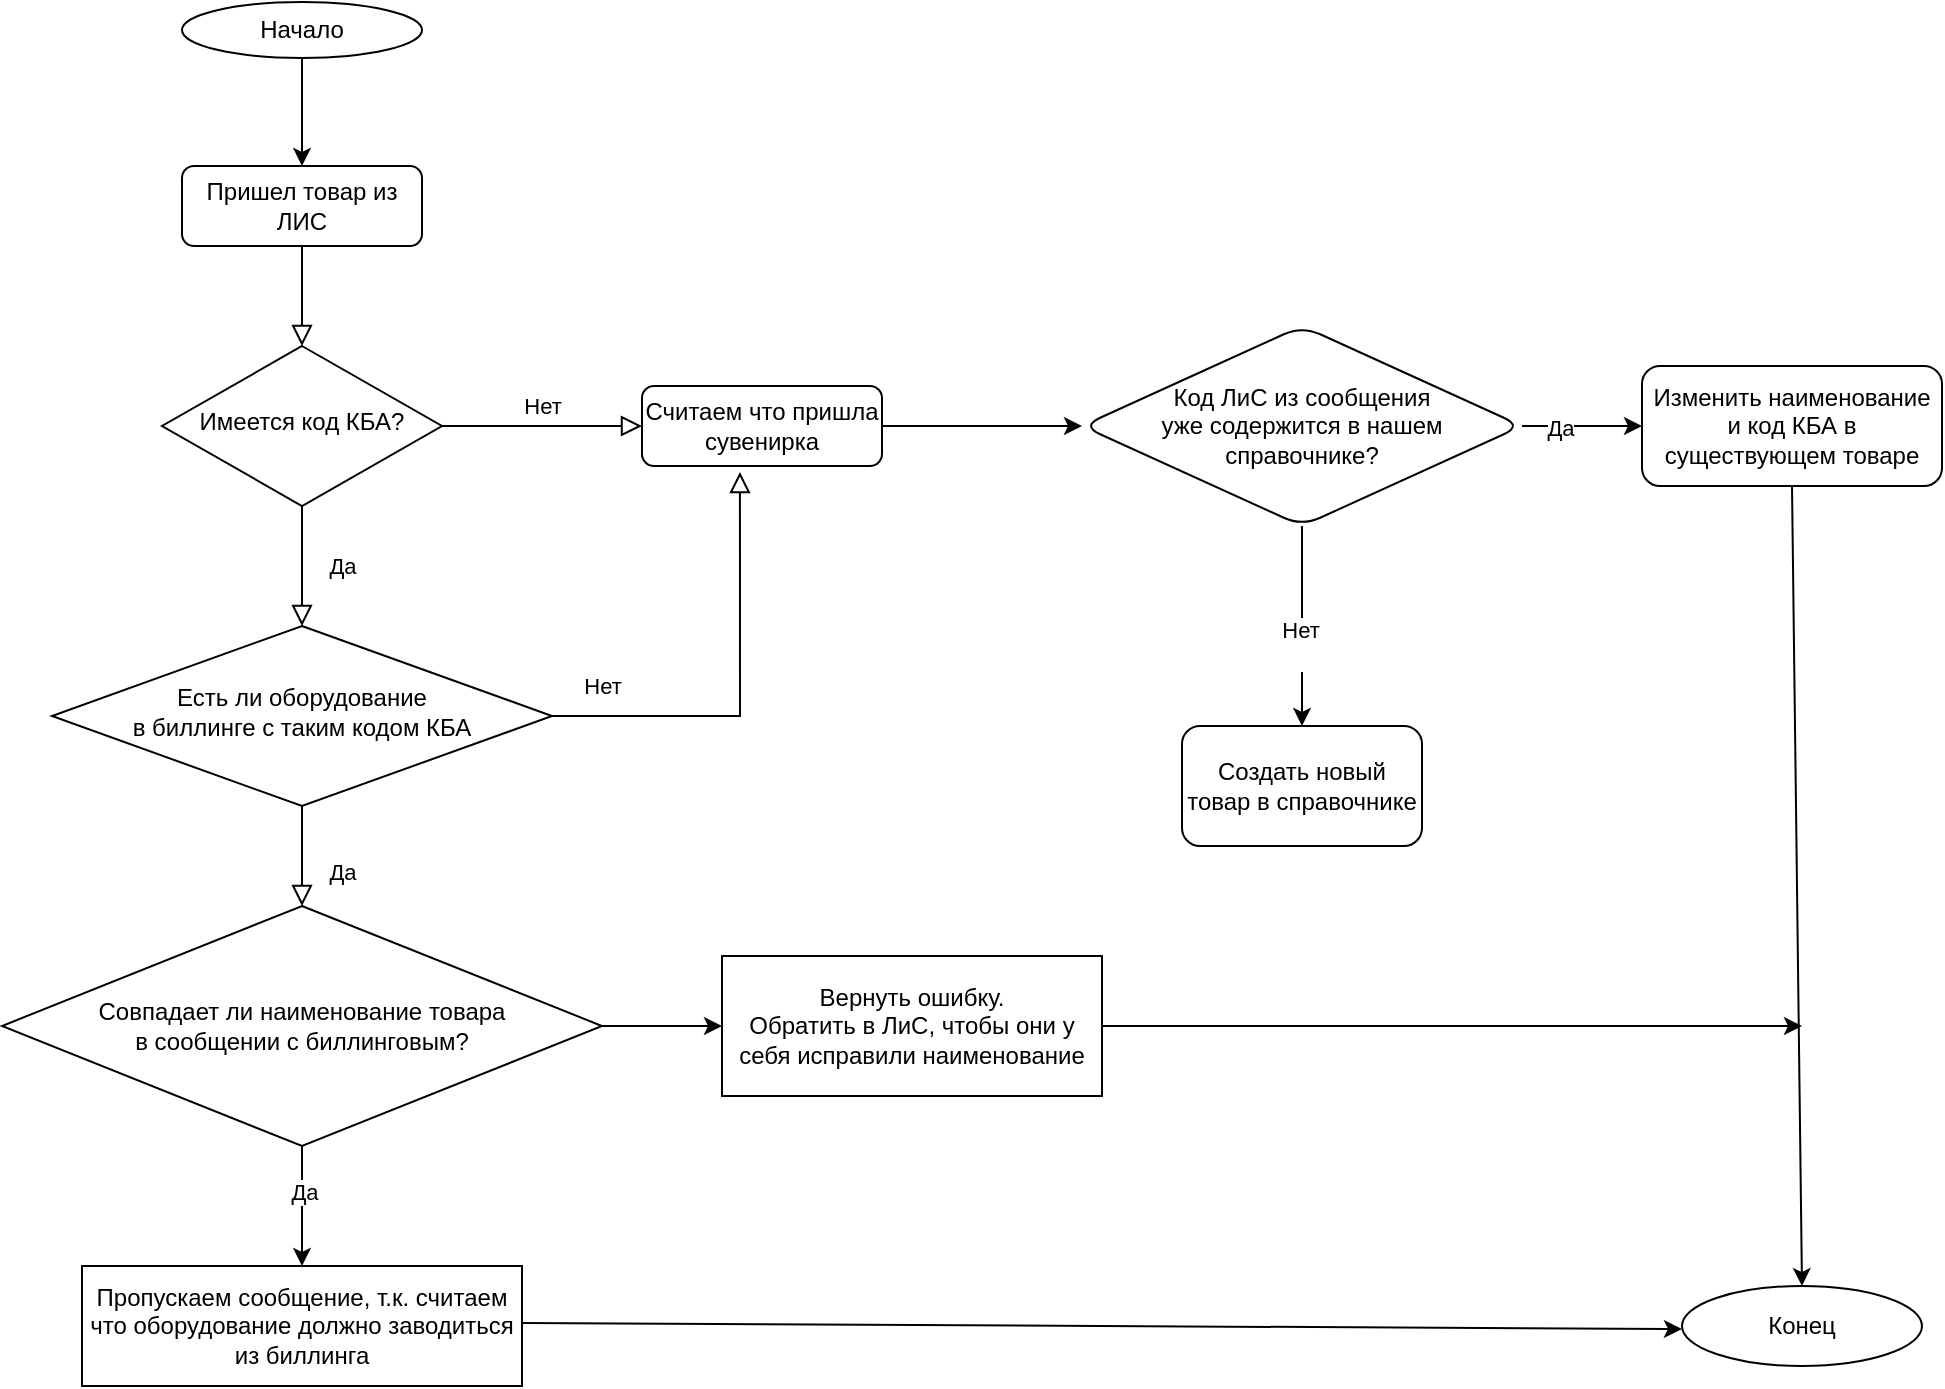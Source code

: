 <mxfile version="24.4.6" type="github">
  <diagram id="C5RBs43oDa-KdzZeNtuy" name="Page-1">
    <mxGraphModel dx="1434" dy="746" grid="1" gridSize="10" guides="1" tooltips="1" connect="1" arrows="1" fold="1" page="1" pageScale="1" pageWidth="1169" pageHeight="827" math="0" shadow="0">
      <root>
        <mxCell id="WIyWlLk6GJQsqaUBKTNV-0" />
        <mxCell id="WIyWlLk6GJQsqaUBKTNV-1" parent="WIyWlLk6GJQsqaUBKTNV-0" />
        <mxCell id="WIyWlLk6GJQsqaUBKTNV-2" value="" style="rounded=0;html=1;jettySize=auto;orthogonalLoop=1;fontSize=11;endArrow=block;endFill=0;endSize=8;strokeWidth=1;shadow=0;labelBackgroundColor=none;edgeStyle=orthogonalEdgeStyle;" parent="WIyWlLk6GJQsqaUBKTNV-1" source="WIyWlLk6GJQsqaUBKTNV-3" target="WIyWlLk6GJQsqaUBKTNV-6" edge="1">
          <mxGeometry relative="1" as="geometry" />
        </mxCell>
        <mxCell id="WIyWlLk6GJQsqaUBKTNV-3" value="Пришел товар из ЛИС" style="rounded=1;whiteSpace=wrap;html=1;fontSize=12;glass=0;strokeWidth=1;shadow=0;" parent="WIyWlLk6GJQsqaUBKTNV-1" vertex="1">
          <mxGeometry x="160" y="112" width="120" height="40" as="geometry" />
        </mxCell>
        <mxCell id="WIyWlLk6GJQsqaUBKTNV-4" value="Да" style="rounded=0;html=1;jettySize=auto;orthogonalLoop=1;fontSize=11;endArrow=block;endFill=0;endSize=8;strokeWidth=1;shadow=0;labelBackgroundColor=none;edgeStyle=orthogonalEdgeStyle;" parent="WIyWlLk6GJQsqaUBKTNV-1" source="WIyWlLk6GJQsqaUBKTNV-6" target="WIyWlLk6GJQsqaUBKTNV-10" edge="1">
          <mxGeometry y="20" relative="1" as="geometry">
            <mxPoint as="offset" />
          </mxGeometry>
        </mxCell>
        <mxCell id="WIyWlLk6GJQsqaUBKTNV-5" value="Нет" style="edgeStyle=orthogonalEdgeStyle;rounded=0;html=1;jettySize=auto;orthogonalLoop=1;fontSize=11;endArrow=block;endFill=0;endSize=8;strokeWidth=1;shadow=0;labelBackgroundColor=none;" parent="WIyWlLk6GJQsqaUBKTNV-1" source="WIyWlLk6GJQsqaUBKTNV-6" target="WIyWlLk6GJQsqaUBKTNV-7" edge="1">
          <mxGeometry y="10" relative="1" as="geometry">
            <mxPoint as="offset" />
          </mxGeometry>
        </mxCell>
        <mxCell id="WIyWlLk6GJQsqaUBKTNV-6" value="Имеется код КБА?" style="rhombus;whiteSpace=wrap;html=1;shadow=0;fontFamily=Helvetica;fontSize=12;align=center;strokeWidth=1;spacing=6;spacingTop=-4;" parent="WIyWlLk6GJQsqaUBKTNV-1" vertex="1">
          <mxGeometry x="150" y="202" width="140" height="80" as="geometry" />
        </mxCell>
        <mxCell id="8tZBaL_OuBIUCvrdbgBp-8" value="" style="edgeStyle=orthogonalEdgeStyle;rounded=0;orthogonalLoop=1;jettySize=auto;html=1;" edge="1" parent="WIyWlLk6GJQsqaUBKTNV-1" source="WIyWlLk6GJQsqaUBKTNV-7" target="8tZBaL_OuBIUCvrdbgBp-7">
          <mxGeometry relative="1" as="geometry" />
        </mxCell>
        <mxCell id="WIyWlLk6GJQsqaUBKTNV-7" value="Считаем что пришла сувенирка" style="rounded=1;whiteSpace=wrap;html=1;fontSize=12;glass=0;strokeWidth=1;shadow=0;" parent="WIyWlLk6GJQsqaUBKTNV-1" vertex="1">
          <mxGeometry x="390" y="222" width="120" height="40" as="geometry" />
        </mxCell>
        <mxCell id="WIyWlLk6GJQsqaUBKTNV-8" value="Да" style="rounded=0;html=1;jettySize=auto;orthogonalLoop=1;fontSize=11;endArrow=block;endFill=0;endSize=8;strokeWidth=1;shadow=0;labelBackgroundColor=none;edgeStyle=orthogonalEdgeStyle;" parent="WIyWlLk6GJQsqaUBKTNV-1" source="WIyWlLk6GJQsqaUBKTNV-10" edge="1">
          <mxGeometry x="0.333" y="20" relative="1" as="geometry">
            <mxPoint as="offset" />
            <mxPoint x="220" y="482" as="targetPoint" />
          </mxGeometry>
        </mxCell>
        <mxCell id="WIyWlLk6GJQsqaUBKTNV-9" value="Нет" style="edgeStyle=orthogonalEdgeStyle;rounded=0;html=1;jettySize=auto;orthogonalLoop=1;fontSize=11;endArrow=block;endFill=0;endSize=8;strokeWidth=1;shadow=0;labelBackgroundColor=none;entryX=0.408;entryY=1.075;entryDx=0;entryDy=0;entryPerimeter=0;" parent="WIyWlLk6GJQsqaUBKTNV-1" source="WIyWlLk6GJQsqaUBKTNV-10" target="WIyWlLk6GJQsqaUBKTNV-7" edge="1">
          <mxGeometry x="-0.768" y="15" relative="1" as="geometry">
            <mxPoint as="offset" />
            <mxPoint x="440" y="387" as="targetPoint" />
          </mxGeometry>
        </mxCell>
        <mxCell id="WIyWlLk6GJQsqaUBKTNV-10" value="Есть ли оборудование &lt;br&gt;в биллинге с таким кодом КБА" style="rhombus;whiteSpace=wrap;html=1;shadow=0;fontFamily=Helvetica;fontSize=12;align=center;strokeWidth=1;spacing=6;spacingTop=-4;" parent="WIyWlLk6GJQsqaUBKTNV-1" vertex="1">
          <mxGeometry x="95" y="342" width="250" height="90" as="geometry" />
        </mxCell>
        <mxCell id="8tZBaL_OuBIUCvrdbgBp-3" value="" style="edgeStyle=orthogonalEdgeStyle;rounded=0;orthogonalLoop=1;jettySize=auto;html=1;" edge="1" parent="WIyWlLk6GJQsqaUBKTNV-1" source="8tZBaL_OuBIUCvrdbgBp-0" target="8tZBaL_OuBIUCvrdbgBp-2">
          <mxGeometry relative="1" as="geometry" />
        </mxCell>
        <mxCell id="8tZBaL_OuBIUCvrdbgBp-4" value="Да" style="edgeLabel;html=1;align=center;verticalAlign=middle;resizable=0;points=[];" vertex="1" connectable="0" parent="8tZBaL_OuBIUCvrdbgBp-3">
          <mxGeometry x="-0.255" y="1" relative="1" as="geometry">
            <mxPoint as="offset" />
          </mxGeometry>
        </mxCell>
        <mxCell id="8tZBaL_OuBIUCvrdbgBp-6" value="" style="edgeStyle=orthogonalEdgeStyle;rounded=0;orthogonalLoop=1;jettySize=auto;html=1;" edge="1" parent="WIyWlLk6GJQsqaUBKTNV-1" source="8tZBaL_OuBIUCvrdbgBp-0" target="8tZBaL_OuBIUCvrdbgBp-5">
          <mxGeometry relative="1" as="geometry" />
        </mxCell>
        <mxCell id="8tZBaL_OuBIUCvrdbgBp-0" value="Совпадает ли наименование товара &lt;br&gt;в сообщении с биллинговым?" style="rhombus;whiteSpace=wrap;html=1;" vertex="1" parent="WIyWlLk6GJQsqaUBKTNV-1">
          <mxGeometry x="70" y="482" width="300" height="120" as="geometry" />
        </mxCell>
        <mxCell id="8tZBaL_OuBIUCvrdbgBp-2" value="Пропускаем сообщение, т.к. считаем что оборудование должно заводиться из биллинга" style="whiteSpace=wrap;html=1;" vertex="1" parent="WIyWlLk6GJQsqaUBKTNV-1">
          <mxGeometry x="110" y="662" width="220" height="60" as="geometry" />
        </mxCell>
        <mxCell id="8tZBaL_OuBIUCvrdbgBp-5" value="Вернуть ошибку.&lt;br&gt;Обратить в ЛиС, чтобы они у себя исправили наименование" style="whiteSpace=wrap;html=1;" vertex="1" parent="WIyWlLk6GJQsqaUBKTNV-1">
          <mxGeometry x="430" y="507" width="190" height="70" as="geometry" />
        </mxCell>
        <mxCell id="8tZBaL_OuBIUCvrdbgBp-10" value="" style="edgeStyle=orthogonalEdgeStyle;rounded=0;orthogonalLoop=1;jettySize=auto;html=1;" edge="1" parent="WIyWlLk6GJQsqaUBKTNV-1" source="8tZBaL_OuBIUCvrdbgBp-7" target="8tZBaL_OuBIUCvrdbgBp-9">
          <mxGeometry relative="1" as="geometry" />
        </mxCell>
        <mxCell id="8tZBaL_OuBIUCvrdbgBp-13" value="Нет&lt;div&gt;&lt;br&gt;&lt;/div&gt;" style="edgeLabel;html=1;align=center;verticalAlign=middle;resizable=0;points=[];" vertex="1" connectable="0" parent="8tZBaL_OuBIUCvrdbgBp-10">
          <mxGeometry x="0.18" y="-1" relative="1" as="geometry">
            <mxPoint as="offset" />
          </mxGeometry>
        </mxCell>
        <mxCell id="8tZBaL_OuBIUCvrdbgBp-12" value="" style="edgeStyle=orthogonalEdgeStyle;rounded=0;orthogonalLoop=1;jettySize=auto;html=1;" edge="1" parent="WIyWlLk6GJQsqaUBKTNV-1" source="8tZBaL_OuBIUCvrdbgBp-7" target="8tZBaL_OuBIUCvrdbgBp-11">
          <mxGeometry relative="1" as="geometry" />
        </mxCell>
        <mxCell id="8tZBaL_OuBIUCvrdbgBp-14" value="Да" style="edgeLabel;html=1;align=center;verticalAlign=middle;resizable=0;points=[];" vertex="1" connectable="0" parent="8tZBaL_OuBIUCvrdbgBp-12">
          <mxGeometry x="-0.36" y="-1" relative="1" as="geometry">
            <mxPoint as="offset" />
          </mxGeometry>
        </mxCell>
        <mxCell id="8tZBaL_OuBIUCvrdbgBp-7" value="Код ЛиС из сообщения &lt;br&gt;уже содержится в нашем &lt;br&gt;справочнике?" style="rhombus;whiteSpace=wrap;html=1;rounded=1;glass=0;strokeWidth=1;shadow=0;" vertex="1" parent="WIyWlLk6GJQsqaUBKTNV-1">
          <mxGeometry x="610" y="192" width="220" height="100" as="geometry" />
        </mxCell>
        <mxCell id="8tZBaL_OuBIUCvrdbgBp-9" value="Создать новый товар в справочнике" style="whiteSpace=wrap;html=1;rounded=1;glass=0;strokeWidth=1;shadow=0;" vertex="1" parent="WIyWlLk6GJQsqaUBKTNV-1">
          <mxGeometry x="660" y="392" width="120" height="60" as="geometry" />
        </mxCell>
        <mxCell id="8tZBaL_OuBIUCvrdbgBp-11" value="Изменить наименование и код КБА в существующем товаре" style="whiteSpace=wrap;html=1;rounded=1;glass=0;strokeWidth=1;shadow=0;" vertex="1" parent="WIyWlLk6GJQsqaUBKTNV-1">
          <mxGeometry x="890" y="212" width="150" height="60" as="geometry" />
        </mxCell>
        <mxCell id="8tZBaL_OuBIUCvrdbgBp-15" value="Конец" style="ellipse;whiteSpace=wrap;html=1;" vertex="1" parent="WIyWlLk6GJQsqaUBKTNV-1">
          <mxGeometry x="910" y="672" width="120" height="40" as="geometry" />
        </mxCell>
        <mxCell id="8tZBaL_OuBIUCvrdbgBp-16" value="" style="endArrow=classic;html=1;rounded=0;entryX=0.083;entryY=0.825;entryDx=0;entryDy=0;entryPerimeter=0;" edge="1" parent="WIyWlLk6GJQsqaUBKTNV-1">
          <mxGeometry width="50" height="50" relative="1" as="geometry">
            <mxPoint x="330" y="690.5" as="sourcePoint" />
            <mxPoint x="909.96" y="693.5" as="targetPoint" />
          </mxGeometry>
        </mxCell>
        <mxCell id="8tZBaL_OuBIUCvrdbgBp-17" value="" style="endArrow=classic;html=1;rounded=0;exitX=0.5;exitY=1;exitDx=0;exitDy=0;entryX=0.5;entryY=0;entryDx=0;entryDy=0;" edge="1" parent="WIyWlLk6GJQsqaUBKTNV-1" source="8tZBaL_OuBIUCvrdbgBp-11" target="8tZBaL_OuBIUCvrdbgBp-15">
          <mxGeometry width="50" height="50" relative="1" as="geometry">
            <mxPoint x="880" y="522" as="sourcePoint" />
            <mxPoint x="930" y="472" as="targetPoint" />
          </mxGeometry>
        </mxCell>
        <mxCell id="8tZBaL_OuBIUCvrdbgBp-18" value="" style="endArrow=classic;html=1;rounded=0;" edge="1" parent="WIyWlLk6GJQsqaUBKTNV-1">
          <mxGeometry width="50" height="50" relative="1" as="geometry">
            <mxPoint x="620" y="542" as="sourcePoint" />
            <mxPoint x="970" y="542" as="targetPoint" />
          </mxGeometry>
        </mxCell>
        <mxCell id="8tZBaL_OuBIUCvrdbgBp-19" value="Начало" style="ellipse;whiteSpace=wrap;html=1;" vertex="1" parent="WIyWlLk6GJQsqaUBKTNV-1">
          <mxGeometry x="160" y="30" width="120" height="28" as="geometry" />
        </mxCell>
        <mxCell id="8tZBaL_OuBIUCvrdbgBp-20" value="" style="endArrow=classic;html=1;rounded=0;exitX=0.5;exitY=1;exitDx=0;exitDy=0;entryX=0.5;entryY=0;entryDx=0;entryDy=0;" edge="1" parent="WIyWlLk6GJQsqaUBKTNV-1" source="8tZBaL_OuBIUCvrdbgBp-19" target="WIyWlLk6GJQsqaUBKTNV-3">
          <mxGeometry width="50" height="50" relative="1" as="geometry">
            <mxPoint x="420" y="99" as="sourcePoint" />
            <mxPoint x="410" y="39" as="targetPoint" />
          </mxGeometry>
        </mxCell>
      </root>
    </mxGraphModel>
  </diagram>
</mxfile>

